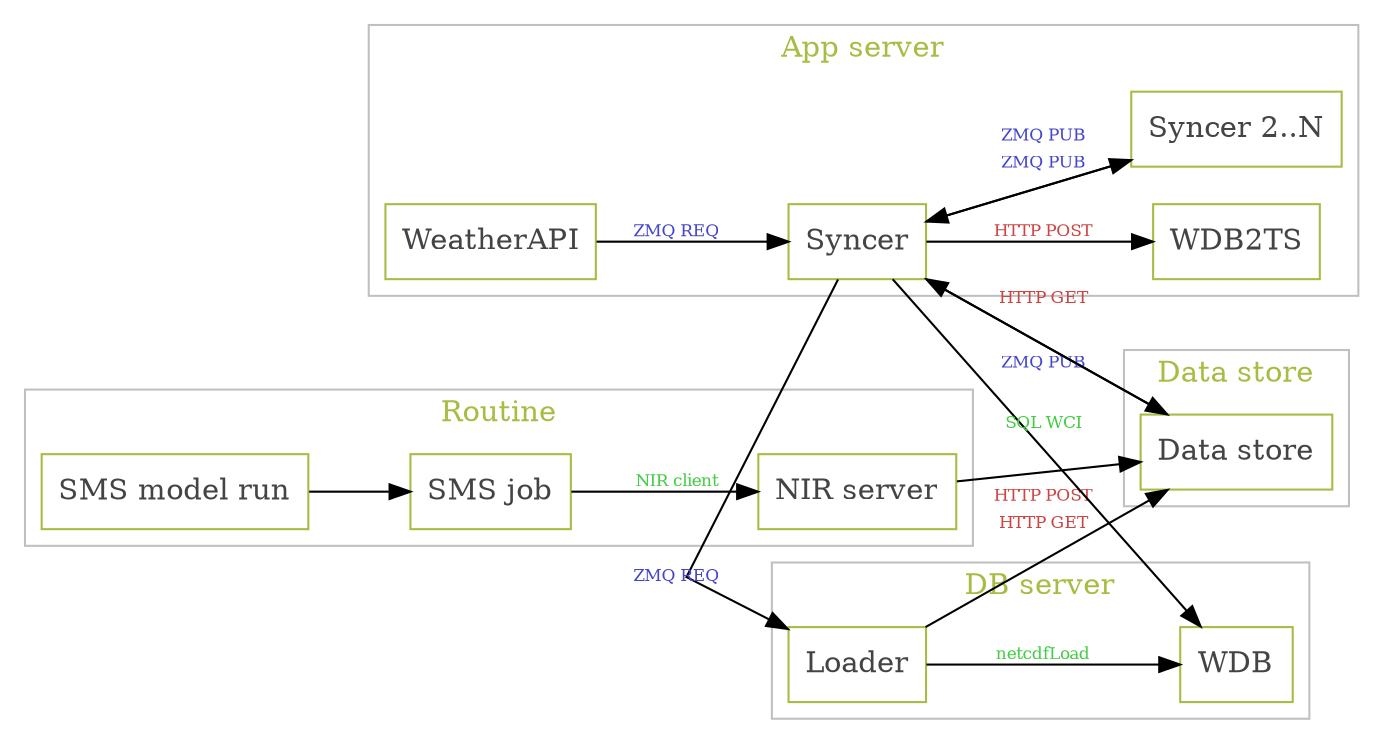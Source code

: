 digraph {

    rankdir="LR";
    overlap=false;
    clusterrank="local";
    splines="line";
    color="gray";

    node [shape=rectangle, color="#aabb44", fontcolor="#444444"];

    subgraph cluster_routine {
        label="Routine";
        fontcolor="#aabb44";
        sms_model   [label="SMS model run"];
        sms_load    [label="SMS job"];
        nir_server  [label="NIR server"];

        // Version 2.26.3 of Graphviz sucks; same rank makes arrows point in wrong direction!
        //rank=same; sms_model sms_load nir_server;
    }

    subgraph cluster_ds {
        label="Data store";
        fontcolor="#aabb44";
        datastore   [label="Data store"];
    }

    subgraph cluster_dbserver {
        label="DB server";
        fontcolor="#aabb44";
        wdb         [label="WDB"];
        loader      [label="Loader"];
        rank = same; wdb; loader;
    }

    subgraph cluster_appserver {
        label="App server";
        fontcolor="#aabb44";
        weatherapi  [label="WeatherAPI"];
        wdb2ts      [label="WDB2TS"];
        syncer      [label="Syncer"];
        syncer2     [label="Syncer 2..N"];
        //rank = same; syncer; syncer2;
    }

    sms_model       -> sms_load;
    sms_load        -> nir_server   [label="NIR client", fontcolor="#44cc44", fontsize="8"];
    nir_server      -> datastore    [label="HTTP POST", fontcolor="#cc4444", fontsize="8"];
    datastore       -> syncer       [label="ZMQ PUB", fontcolor="#4444cc", fontsize="8"];
    syncer          -> datastore    [label="HTTP GET", fontcolor="#cc4444", fontsize="8"];
    syncer          -> loader       [label="ZMQ REQ", fontcolor="#4444cc", fontsize="8"];
    syncer          -> wdb2ts       [label="HTTP POST", fontcolor="#cc4444", fontsize="8"];
    syncer          -> wdb          [label="SQL WCI", fontcolor="#44cc44", fontsize="8"];
    loader          -> datastore    [label="HTTP GET", fontcolor="#cc4444", fontsize="8"];
    loader          -> wdb          [label="netcdfLoad", fontcolor="#44cc44", fontsize="8"];
    weatherapi      -> syncer       [label="ZMQ REQ", fontcolor="#4444cc", fontsize="8"];
    syncer          -> syncer2      [label="ZMQ PUB", fontcolor="#4444cc", fontsize="8"];
    syncer2         -> syncer       [label="ZMQ PUB", fontcolor="#4444cc", fontsize="8"];
}
